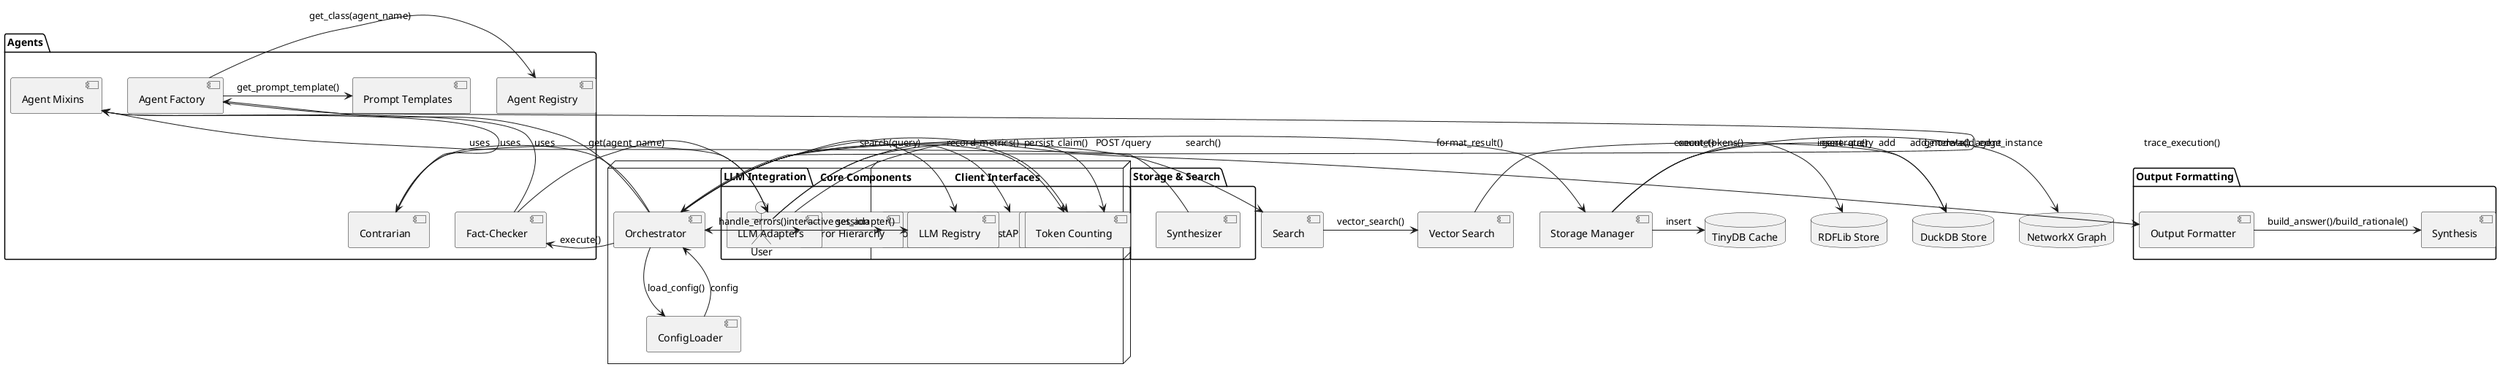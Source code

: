 @startuml
"User" as user

node "Client Interfaces" {
  component "CLI" as CLI
  component "FastAPI API" as FastAPI
  component "Monitor" as Monitor
}

node "Core Components" {
  component "Orchestrator" as Orchestrator
  component "ConfigLoader" as ConfigLoader
  component "Error Hierarchy" as Errors
  component "Metrics Collector" as Metrics
  component "Tracing" as Tracing
}

package "Agents" {
  component "Agent Factory" as AgentFactory
  component "Agent Registry" as AgentRegistry
  component "Prompt Templates" as PromptTemplates

  component "Synthesizer" as Synthesizer
  component "Contrarian" as Contrarian
  component "Fact-Checker" as FactChecker

  component "Agent Mixins" as AgentMixins
}

package "LLM Integration" {
  component "LLM Registry" as LLMRegistry
  component "LLM Adapters" as LLMAdapters
  component "Token Counting" as TokenCounting
}

package "Storage & Search" {
  component "Storage Manager" as StorageManager
  component "Search" as Search
  component "Vector Search" as VectorSearch

  database "NetworkX Graph" as NX
  database "DuckDB Store" as DuckDB
  database "RDFLib Store" as RDF
  database "TinyDB Cache" as TinyDB
}

package "Output Formatting" {
  component "Output Formatter" as OutputFormatter
  component "Synthesis" as Synthesis
}

user -> CLI : search(query)
CLI -> Orchestrator : run_query(query)

user -> FastAPI : POST /query
FastAPI -> Orchestrator : run_query(query)

user -> Monitor : interactive session
Monitor -> Orchestrator : run_query(query)

Orchestrator -> ConfigLoader : load_config()
ConfigLoader --> Orchestrator : config

Orchestrator -> Metrics : record_metrics()
Orchestrator -> Tracing : trace_execution()
Orchestrator <-> Errors : handle_errors()

Orchestrator -> AgentFactory : get(agent_name)
AgentFactory -> AgentRegistry : get_class(agent_name)
AgentFactory --> Orchestrator : agent_instance

AgentFactory -> PromptTemplates : get_prompt_template()
AgentMixins <-- Synthesizer : uses
AgentMixins <-- Contrarian : uses
AgentMixins <-- FactChecker : uses

Orchestrator -> Synthesizer : execute()
Orchestrator -> Contrarian : execute()
Orchestrator -> FactChecker : execute()

Synthesizer -> LLMAdapters : generate()
Contrarian -> LLMAdapters : generate()
FactChecker -> LLMAdapters : generate()

LLMAdapters -> TokenCounting : count_tokens()
LLMAdapters -> LLMRegistry : get_adapter()

Orchestrator -> StorageManager : persist_claim()
StorageManager -> NX : add_node/add_edge
StorageManager -> DuckDB : insert
StorageManager -> RDF : add
StorageManager -> TinyDB : insert

Orchestrator -> Search : search()
Search -> VectorSearch : vector_search()
VectorSearch -> DuckDB : query

Orchestrator -> OutputFormatter : format_result()
OutputFormatter -> Synthesis : build_answer()/build_rationale()
@enduml
